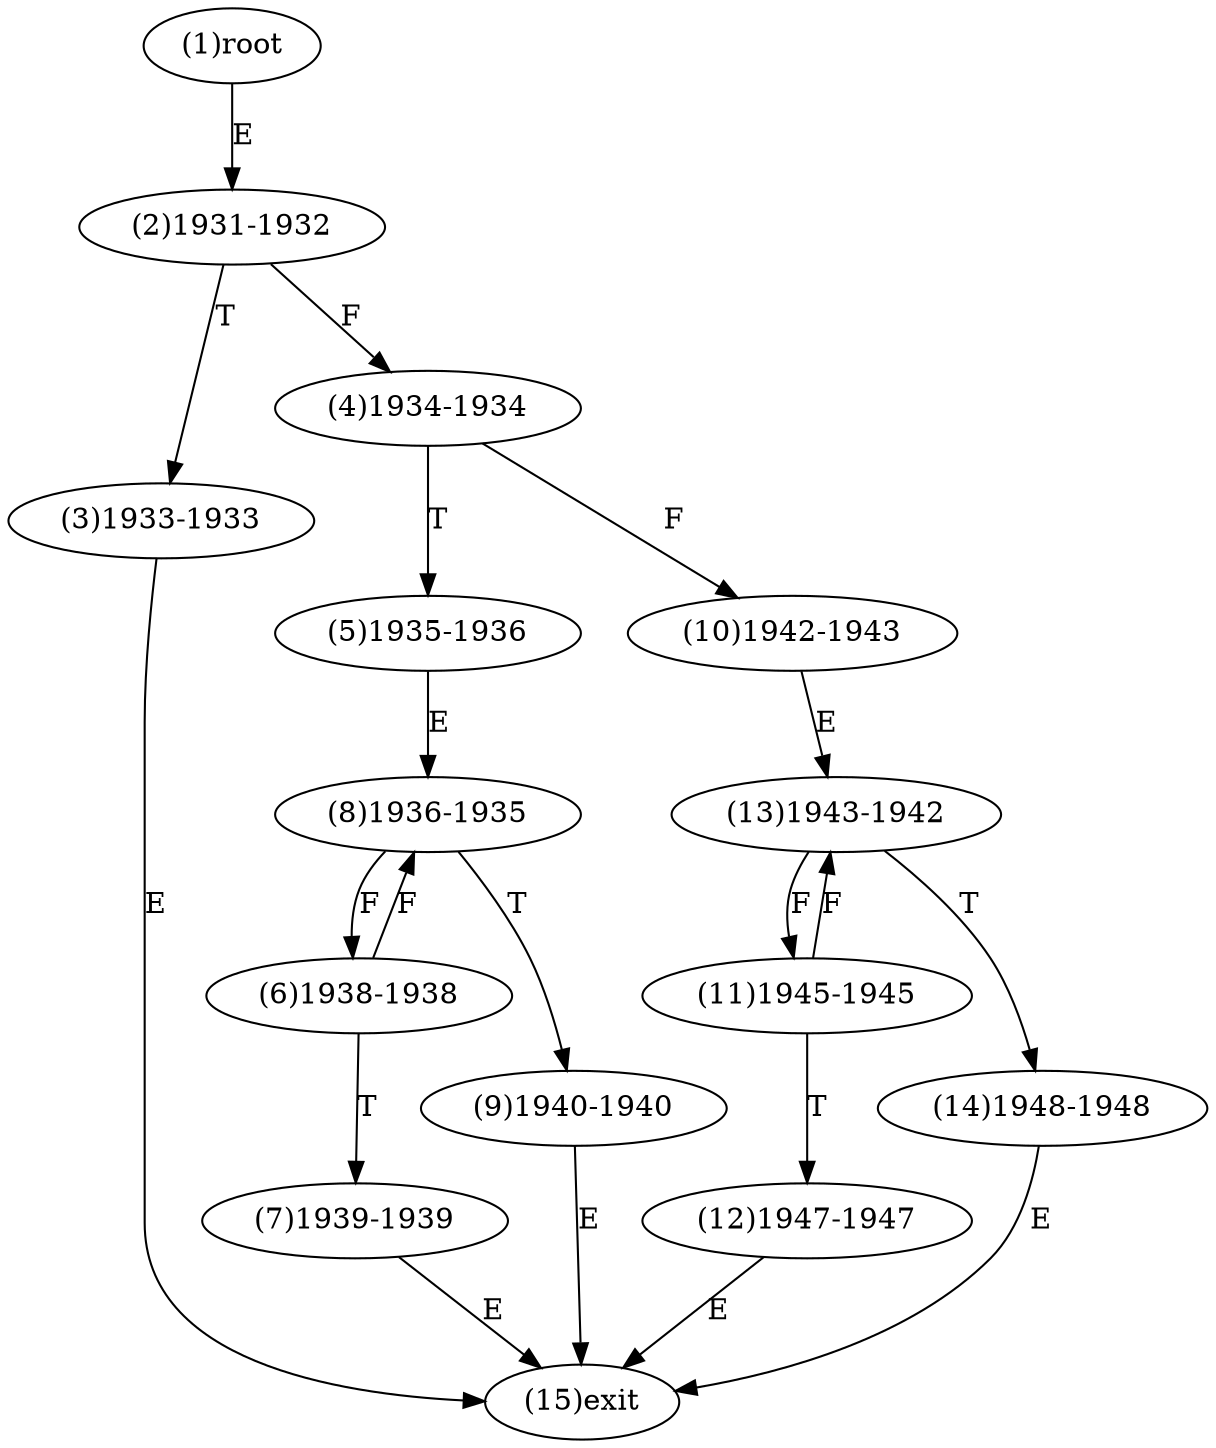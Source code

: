 digraph "" { 
1[ label="(1)root"];
2[ label="(2)1931-1932"];
3[ label="(3)1933-1933"];
4[ label="(4)1934-1934"];
5[ label="(5)1935-1936"];
6[ label="(6)1938-1938"];
7[ label="(7)1939-1939"];
8[ label="(8)1936-1935"];
9[ label="(9)1940-1940"];
10[ label="(10)1942-1943"];
11[ label="(11)1945-1945"];
12[ label="(12)1947-1947"];
13[ label="(13)1943-1942"];
14[ label="(14)1948-1948"];
15[ label="(15)exit"];
1->2[ label="E"];
2->4[ label="F"];
2->3[ label="T"];
3->15[ label="E"];
4->10[ label="F"];
4->5[ label="T"];
5->8[ label="E"];
6->8[ label="F"];
6->7[ label="T"];
7->15[ label="E"];
8->6[ label="F"];
8->9[ label="T"];
9->15[ label="E"];
10->13[ label="E"];
11->13[ label="F"];
11->12[ label="T"];
12->15[ label="E"];
13->11[ label="F"];
13->14[ label="T"];
14->15[ label="E"];
}
